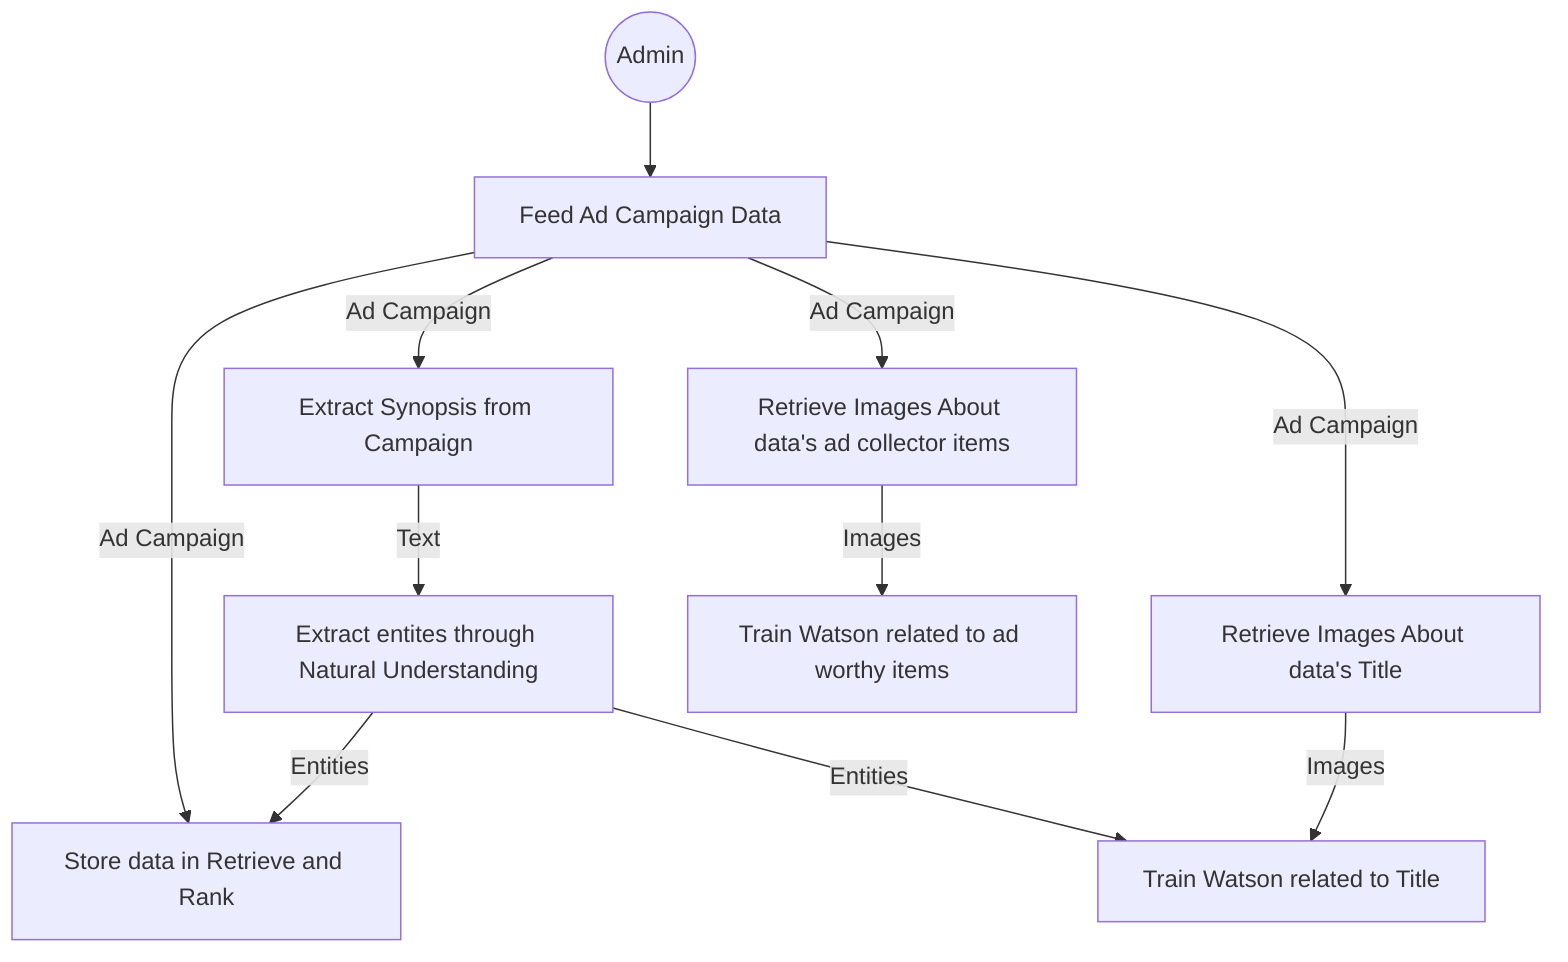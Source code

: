 graph TD;
    adminStart((Admin))
    adminInput[Feed Ad Campaign Data]
    adminText[Extract Synopsis from Campaign]
    adminTExtract[Extract entites through Natural Understanding]
    adminTIndex[Store data in Retrieve and Rank]

    adminVRetreive[Retrieve Images About data's Title]
    adminVTrain[Train Watson related to Title]

    adminVRetreiveItems[Retrieve Images About data's ad collector items]
    adminVTrainItems[Train Watson related to ad worthy items]

    adminStart-->adminInput;
    adminInput-- Ad Campaign -->adminText
    adminText-- Text -->adminTExtract
    adminInput-- Ad Campaign -->adminTIndex
    adminTExtract-- Entities -->adminTIndex
    adminTExtract-- Entities -->adminVTrain

    adminInput-- Ad Campaign -->adminVRetreive
    adminVRetreive-- Images -->adminVTrain

    adminInput-- Ad Campaign -->adminVRetreiveItems
    adminVRetreiveItems-- Images -->adminVTrainItems